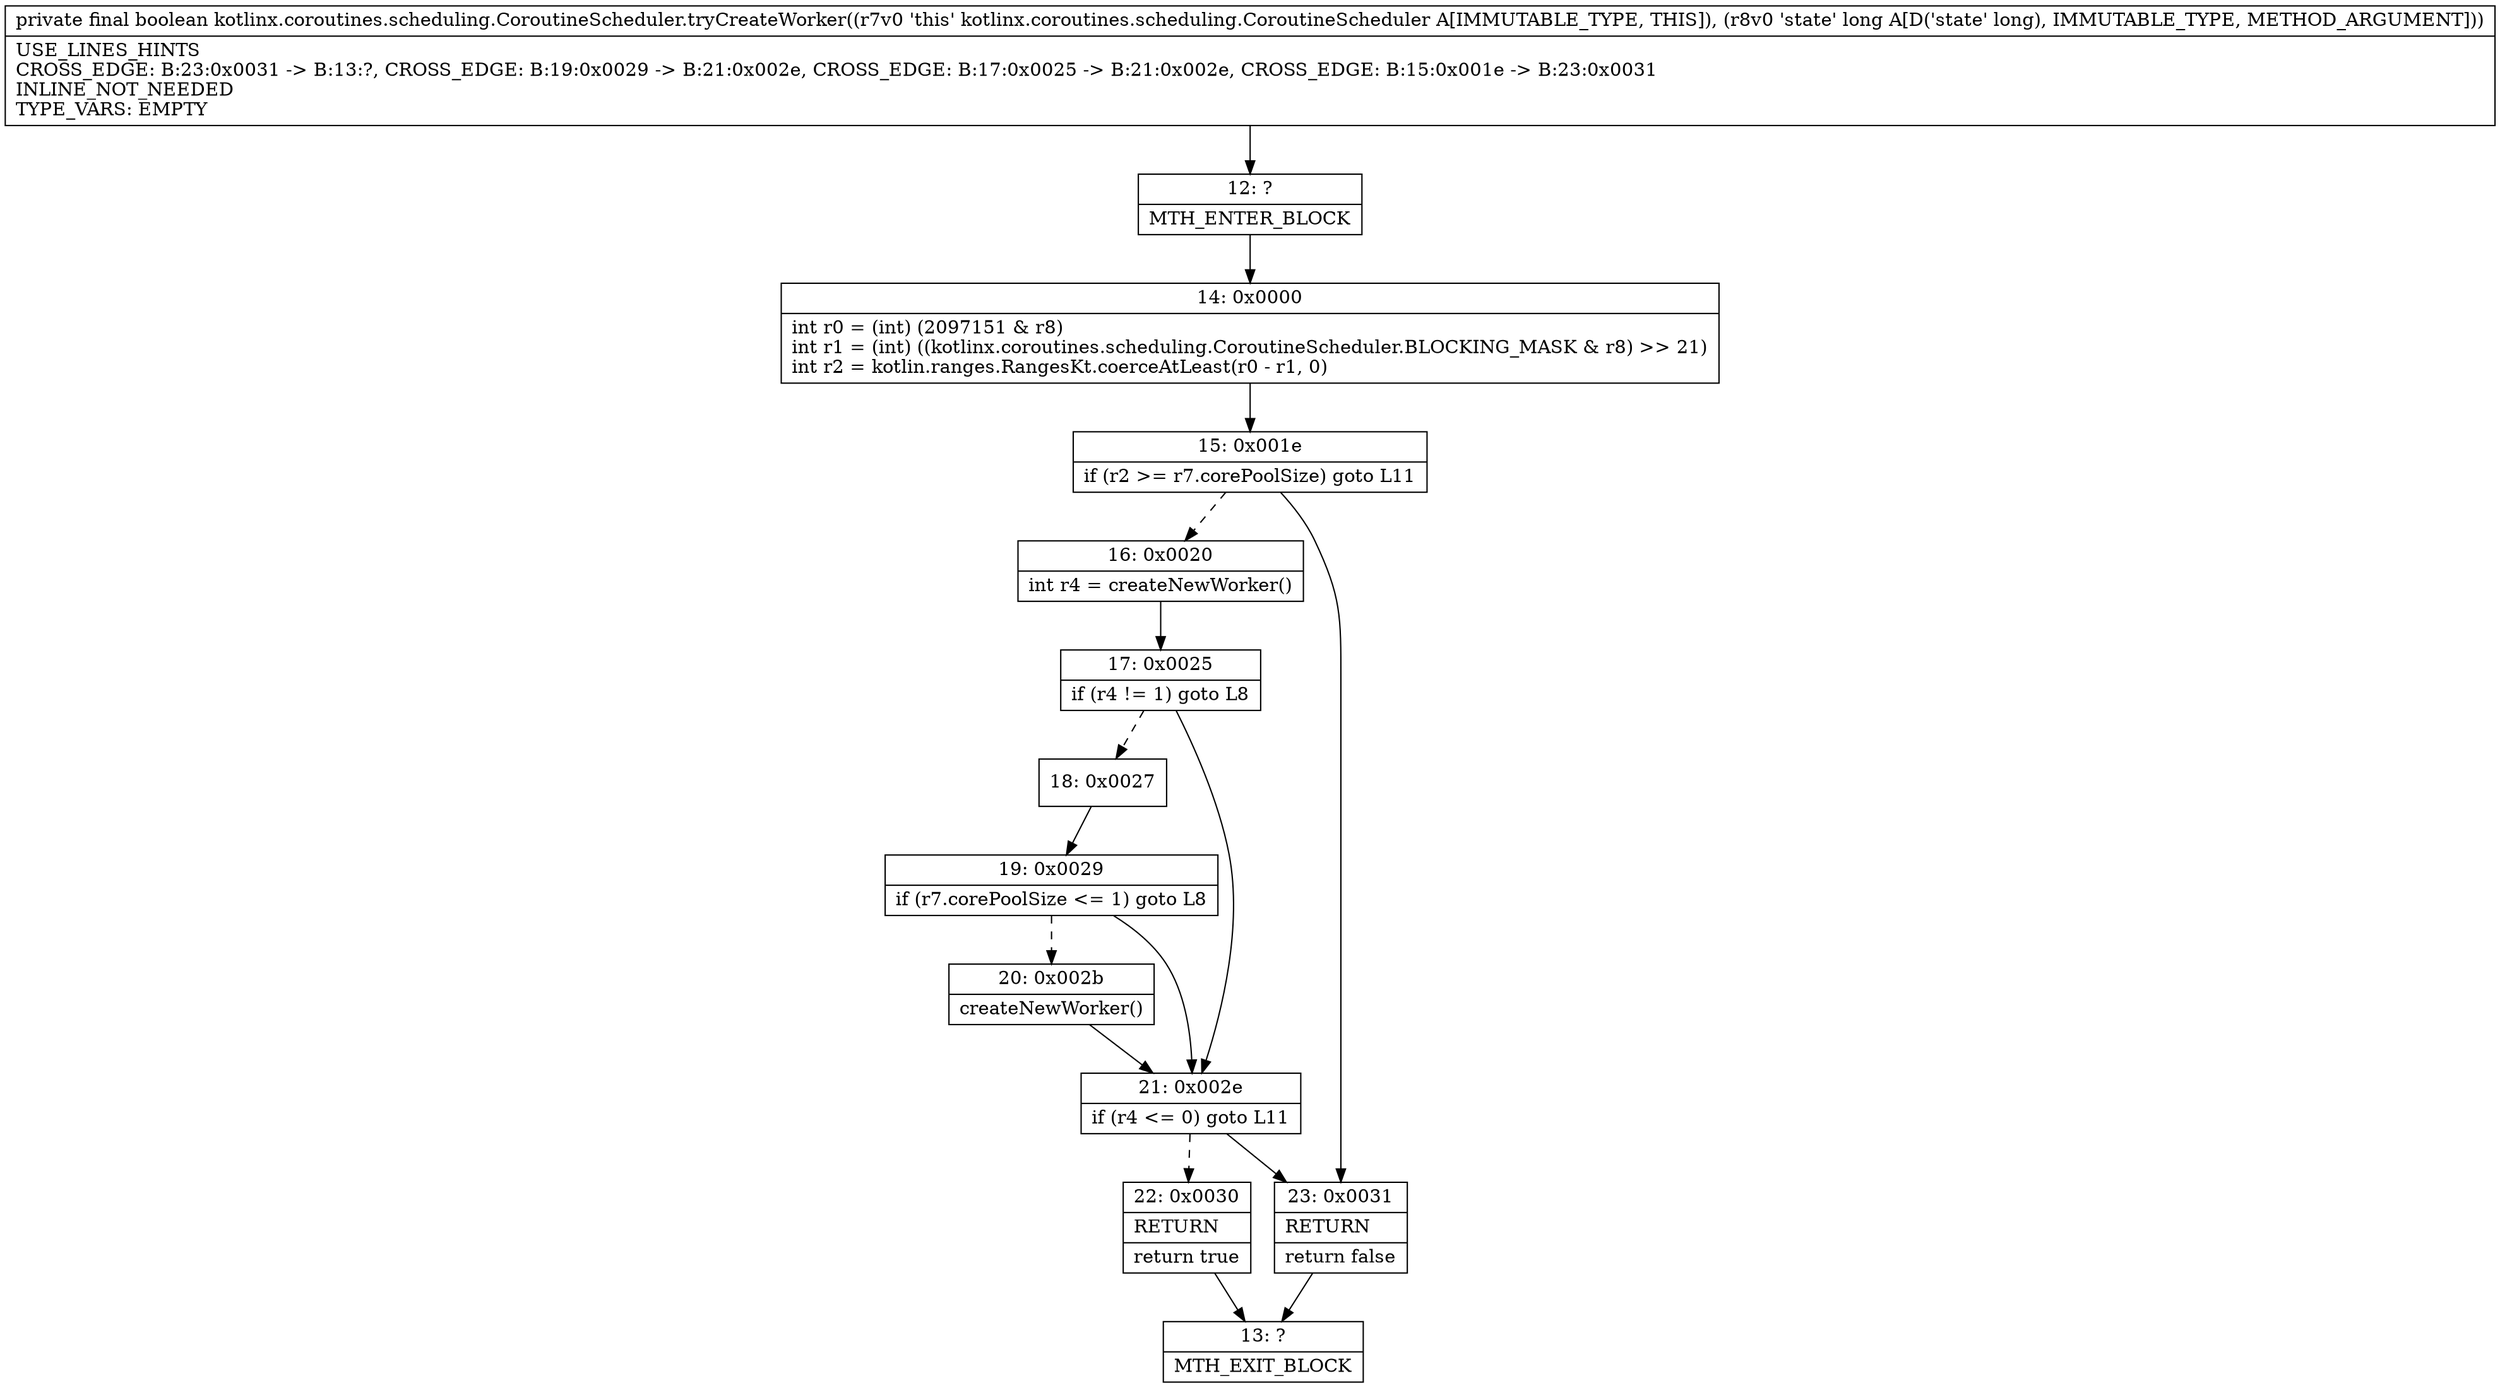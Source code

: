 digraph "CFG forkotlinx.coroutines.scheduling.CoroutineScheduler.tryCreateWorker(J)Z" {
Node_12 [shape=record,label="{12\:\ ?|MTH_ENTER_BLOCK\l}"];
Node_14 [shape=record,label="{14\:\ 0x0000|int r0 = (int) (2097151 & r8)\lint r1 = (int) ((kotlinx.coroutines.scheduling.CoroutineScheduler.BLOCKING_MASK & r8) \>\> 21)\lint r2 = kotlin.ranges.RangesKt.coerceAtLeast(r0 \- r1, 0)\l}"];
Node_15 [shape=record,label="{15\:\ 0x001e|if (r2 \>= r7.corePoolSize) goto L11\l}"];
Node_16 [shape=record,label="{16\:\ 0x0020|int r4 = createNewWorker()\l}"];
Node_17 [shape=record,label="{17\:\ 0x0025|if (r4 != 1) goto L8\l}"];
Node_18 [shape=record,label="{18\:\ 0x0027}"];
Node_19 [shape=record,label="{19\:\ 0x0029|if (r7.corePoolSize \<= 1) goto L8\l}"];
Node_20 [shape=record,label="{20\:\ 0x002b|createNewWorker()\l}"];
Node_21 [shape=record,label="{21\:\ 0x002e|if (r4 \<= 0) goto L11\l}"];
Node_22 [shape=record,label="{22\:\ 0x0030|RETURN\l|return true\l}"];
Node_13 [shape=record,label="{13\:\ ?|MTH_EXIT_BLOCK\l}"];
Node_23 [shape=record,label="{23\:\ 0x0031|RETURN\l|return false\l}"];
MethodNode[shape=record,label="{private final boolean kotlinx.coroutines.scheduling.CoroutineScheduler.tryCreateWorker((r7v0 'this' kotlinx.coroutines.scheduling.CoroutineScheduler A[IMMUTABLE_TYPE, THIS]), (r8v0 'state' long A[D('state' long), IMMUTABLE_TYPE, METHOD_ARGUMENT]))  | USE_LINES_HINTS\lCROSS_EDGE: B:23:0x0031 \-\> B:13:?, CROSS_EDGE: B:19:0x0029 \-\> B:21:0x002e, CROSS_EDGE: B:17:0x0025 \-\> B:21:0x002e, CROSS_EDGE: B:15:0x001e \-\> B:23:0x0031\lINLINE_NOT_NEEDED\lTYPE_VARS: EMPTY\l}"];
MethodNode -> Node_12;Node_12 -> Node_14;
Node_14 -> Node_15;
Node_15 -> Node_16[style=dashed];
Node_15 -> Node_23;
Node_16 -> Node_17;
Node_17 -> Node_18[style=dashed];
Node_17 -> Node_21;
Node_18 -> Node_19;
Node_19 -> Node_20[style=dashed];
Node_19 -> Node_21;
Node_20 -> Node_21;
Node_21 -> Node_22[style=dashed];
Node_21 -> Node_23;
Node_22 -> Node_13;
Node_23 -> Node_13;
}

